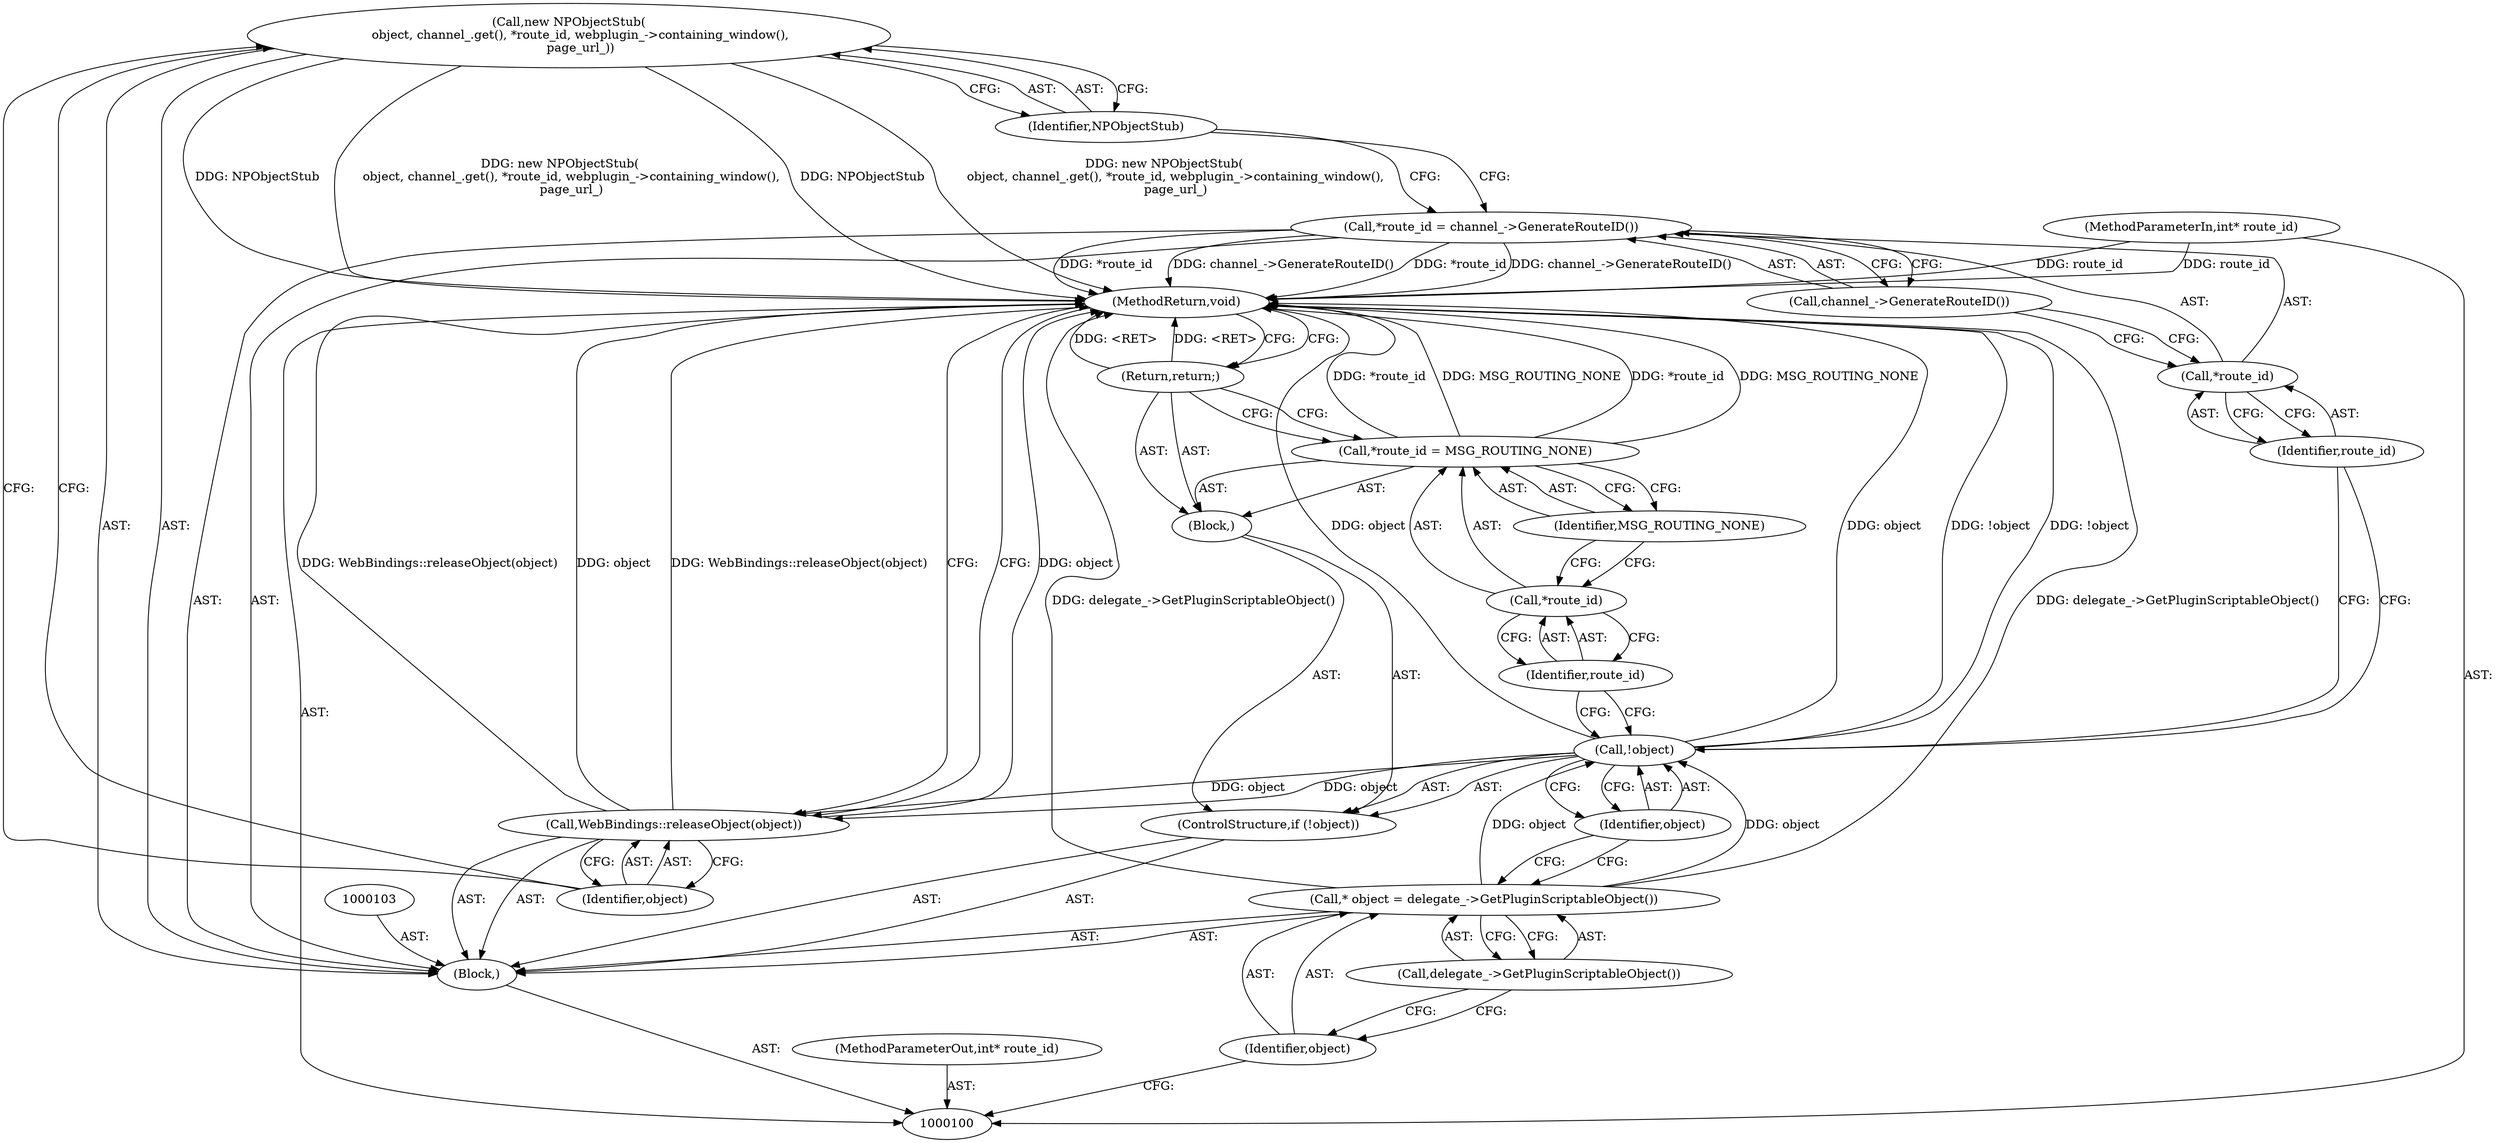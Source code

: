 digraph "0_Chrome_ea3d1d84be3d6f97bf50e76511c9e26af6895533_0" {
"1000120" [label="(Call,new NPObjectStub(\n      object, channel_.get(), *route_id, webplugin_->containing_window(),\n      page_url_))"];
"1000121" [label="(Identifier,NPObjectStub)"];
"1000122" [label="(Call,WebBindings::releaseObject(object))"];
"1000123" [label="(Identifier,object)"];
"1000124" [label="(MethodReturn,void)"];
"1000101" [label="(MethodParameterIn,int* route_id)"];
"1000157" [label="(MethodParameterOut,int* route_id)"];
"1000102" [label="(Block,)"];
"1000104" [label="(Call,* object = delegate_->GetPluginScriptableObject())"];
"1000105" [label="(Identifier,object)"];
"1000106" [label="(Call,delegate_->GetPluginScriptableObject())"];
"1000110" [label="(Block,)"];
"1000107" [label="(ControlStructure,if (!object))"];
"1000108" [label="(Call,!object)"];
"1000109" [label="(Identifier,object)"];
"1000114" [label="(Identifier,MSG_ROUTING_NONE)"];
"1000111" [label="(Call,*route_id = MSG_ROUTING_NONE)"];
"1000112" [label="(Call,*route_id)"];
"1000113" [label="(Identifier,route_id)"];
"1000115" [label="(Return,return;)"];
"1000119" [label="(Call,channel_->GenerateRouteID())"];
"1000116" [label="(Call,*route_id = channel_->GenerateRouteID())"];
"1000117" [label="(Call,*route_id)"];
"1000118" [label="(Identifier,route_id)"];
"1000120" -> "1000102"  [label="AST: "];
"1000120" -> "1000121"  [label="CFG: "];
"1000121" -> "1000120"  [label="AST: "];
"1000123" -> "1000120"  [label="CFG: "];
"1000120" -> "1000124"  [label="DDG: NPObjectStub"];
"1000120" -> "1000124"  [label="DDG: new NPObjectStub(\n      object, channel_.get(), *route_id, webplugin_->containing_window(),\n      page_url_)"];
"1000121" -> "1000120"  [label="AST: "];
"1000121" -> "1000116"  [label="CFG: "];
"1000120" -> "1000121"  [label="CFG: "];
"1000122" -> "1000102"  [label="AST: "];
"1000122" -> "1000123"  [label="CFG: "];
"1000123" -> "1000122"  [label="AST: "];
"1000124" -> "1000122"  [label="CFG: "];
"1000122" -> "1000124"  [label="DDG: object"];
"1000122" -> "1000124"  [label="DDG: WebBindings::releaseObject(object)"];
"1000108" -> "1000122"  [label="DDG: object"];
"1000123" -> "1000122"  [label="AST: "];
"1000123" -> "1000120"  [label="CFG: "];
"1000122" -> "1000123"  [label="CFG: "];
"1000124" -> "1000100"  [label="AST: "];
"1000124" -> "1000115"  [label="CFG: "];
"1000124" -> "1000122"  [label="CFG: "];
"1000116" -> "1000124"  [label="DDG: *route_id"];
"1000116" -> "1000124"  [label="DDG: channel_->GenerateRouteID()"];
"1000108" -> "1000124"  [label="DDG: !object"];
"1000108" -> "1000124"  [label="DDG: object"];
"1000111" -> "1000124"  [label="DDG: MSG_ROUTING_NONE"];
"1000111" -> "1000124"  [label="DDG: *route_id"];
"1000122" -> "1000124"  [label="DDG: object"];
"1000122" -> "1000124"  [label="DDG: WebBindings::releaseObject(object)"];
"1000120" -> "1000124"  [label="DDG: NPObjectStub"];
"1000120" -> "1000124"  [label="DDG: new NPObjectStub(\n      object, channel_.get(), *route_id, webplugin_->containing_window(),\n      page_url_)"];
"1000101" -> "1000124"  [label="DDG: route_id"];
"1000104" -> "1000124"  [label="DDG: delegate_->GetPluginScriptableObject()"];
"1000115" -> "1000124"  [label="DDG: <RET>"];
"1000101" -> "1000100"  [label="AST: "];
"1000101" -> "1000124"  [label="DDG: route_id"];
"1000157" -> "1000100"  [label="AST: "];
"1000102" -> "1000100"  [label="AST: "];
"1000103" -> "1000102"  [label="AST: "];
"1000104" -> "1000102"  [label="AST: "];
"1000107" -> "1000102"  [label="AST: "];
"1000116" -> "1000102"  [label="AST: "];
"1000120" -> "1000102"  [label="AST: "];
"1000122" -> "1000102"  [label="AST: "];
"1000104" -> "1000102"  [label="AST: "];
"1000104" -> "1000106"  [label="CFG: "];
"1000105" -> "1000104"  [label="AST: "];
"1000106" -> "1000104"  [label="AST: "];
"1000109" -> "1000104"  [label="CFG: "];
"1000104" -> "1000124"  [label="DDG: delegate_->GetPluginScriptableObject()"];
"1000104" -> "1000108"  [label="DDG: object"];
"1000105" -> "1000104"  [label="AST: "];
"1000105" -> "1000100"  [label="CFG: "];
"1000106" -> "1000105"  [label="CFG: "];
"1000106" -> "1000104"  [label="AST: "];
"1000106" -> "1000105"  [label="CFG: "];
"1000104" -> "1000106"  [label="CFG: "];
"1000110" -> "1000107"  [label="AST: "];
"1000111" -> "1000110"  [label="AST: "];
"1000115" -> "1000110"  [label="AST: "];
"1000107" -> "1000102"  [label="AST: "];
"1000108" -> "1000107"  [label="AST: "];
"1000110" -> "1000107"  [label="AST: "];
"1000108" -> "1000107"  [label="AST: "];
"1000108" -> "1000109"  [label="CFG: "];
"1000109" -> "1000108"  [label="AST: "];
"1000113" -> "1000108"  [label="CFG: "];
"1000118" -> "1000108"  [label="CFG: "];
"1000108" -> "1000124"  [label="DDG: !object"];
"1000108" -> "1000124"  [label="DDG: object"];
"1000104" -> "1000108"  [label="DDG: object"];
"1000108" -> "1000122"  [label="DDG: object"];
"1000109" -> "1000108"  [label="AST: "];
"1000109" -> "1000104"  [label="CFG: "];
"1000108" -> "1000109"  [label="CFG: "];
"1000114" -> "1000111"  [label="AST: "];
"1000114" -> "1000112"  [label="CFG: "];
"1000111" -> "1000114"  [label="CFG: "];
"1000111" -> "1000110"  [label="AST: "];
"1000111" -> "1000114"  [label="CFG: "];
"1000112" -> "1000111"  [label="AST: "];
"1000114" -> "1000111"  [label="AST: "];
"1000115" -> "1000111"  [label="CFG: "];
"1000111" -> "1000124"  [label="DDG: MSG_ROUTING_NONE"];
"1000111" -> "1000124"  [label="DDG: *route_id"];
"1000112" -> "1000111"  [label="AST: "];
"1000112" -> "1000113"  [label="CFG: "];
"1000113" -> "1000112"  [label="AST: "];
"1000114" -> "1000112"  [label="CFG: "];
"1000113" -> "1000112"  [label="AST: "];
"1000113" -> "1000108"  [label="CFG: "];
"1000112" -> "1000113"  [label="CFG: "];
"1000115" -> "1000110"  [label="AST: "];
"1000115" -> "1000111"  [label="CFG: "];
"1000124" -> "1000115"  [label="CFG: "];
"1000115" -> "1000124"  [label="DDG: <RET>"];
"1000119" -> "1000116"  [label="AST: "];
"1000119" -> "1000117"  [label="CFG: "];
"1000116" -> "1000119"  [label="CFG: "];
"1000116" -> "1000102"  [label="AST: "];
"1000116" -> "1000119"  [label="CFG: "];
"1000117" -> "1000116"  [label="AST: "];
"1000119" -> "1000116"  [label="AST: "];
"1000121" -> "1000116"  [label="CFG: "];
"1000116" -> "1000124"  [label="DDG: *route_id"];
"1000116" -> "1000124"  [label="DDG: channel_->GenerateRouteID()"];
"1000117" -> "1000116"  [label="AST: "];
"1000117" -> "1000118"  [label="CFG: "];
"1000118" -> "1000117"  [label="AST: "];
"1000119" -> "1000117"  [label="CFG: "];
"1000118" -> "1000117"  [label="AST: "];
"1000118" -> "1000108"  [label="CFG: "];
"1000117" -> "1000118"  [label="CFG: "];
}

